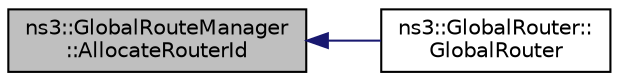digraph "ns3::GlobalRouteManager::AllocateRouterId"
{
  edge [fontname="Helvetica",fontsize="10",labelfontname="Helvetica",labelfontsize="10"];
  node [fontname="Helvetica",fontsize="10",shape=record];
  rankdir="LR";
  Node1 [label="ns3::GlobalRouteManager\l::AllocateRouterId",height=0.2,width=0.4,color="black", fillcolor="grey75", style="filled", fontcolor="black"];
  Node1 -> Node2 [dir="back",color="midnightblue",fontsize="10",style="solid"];
  Node2 [label="ns3::GlobalRouter::\lGlobalRouter",height=0.2,width=0.4,color="black", fillcolor="white", style="filled",URL="$df/d40/classns3_1_1GlobalRouter.html#a778050c70fe491c0fe62b7cf6b10aaf6",tooltip="Create a Global Router class. "];
}
